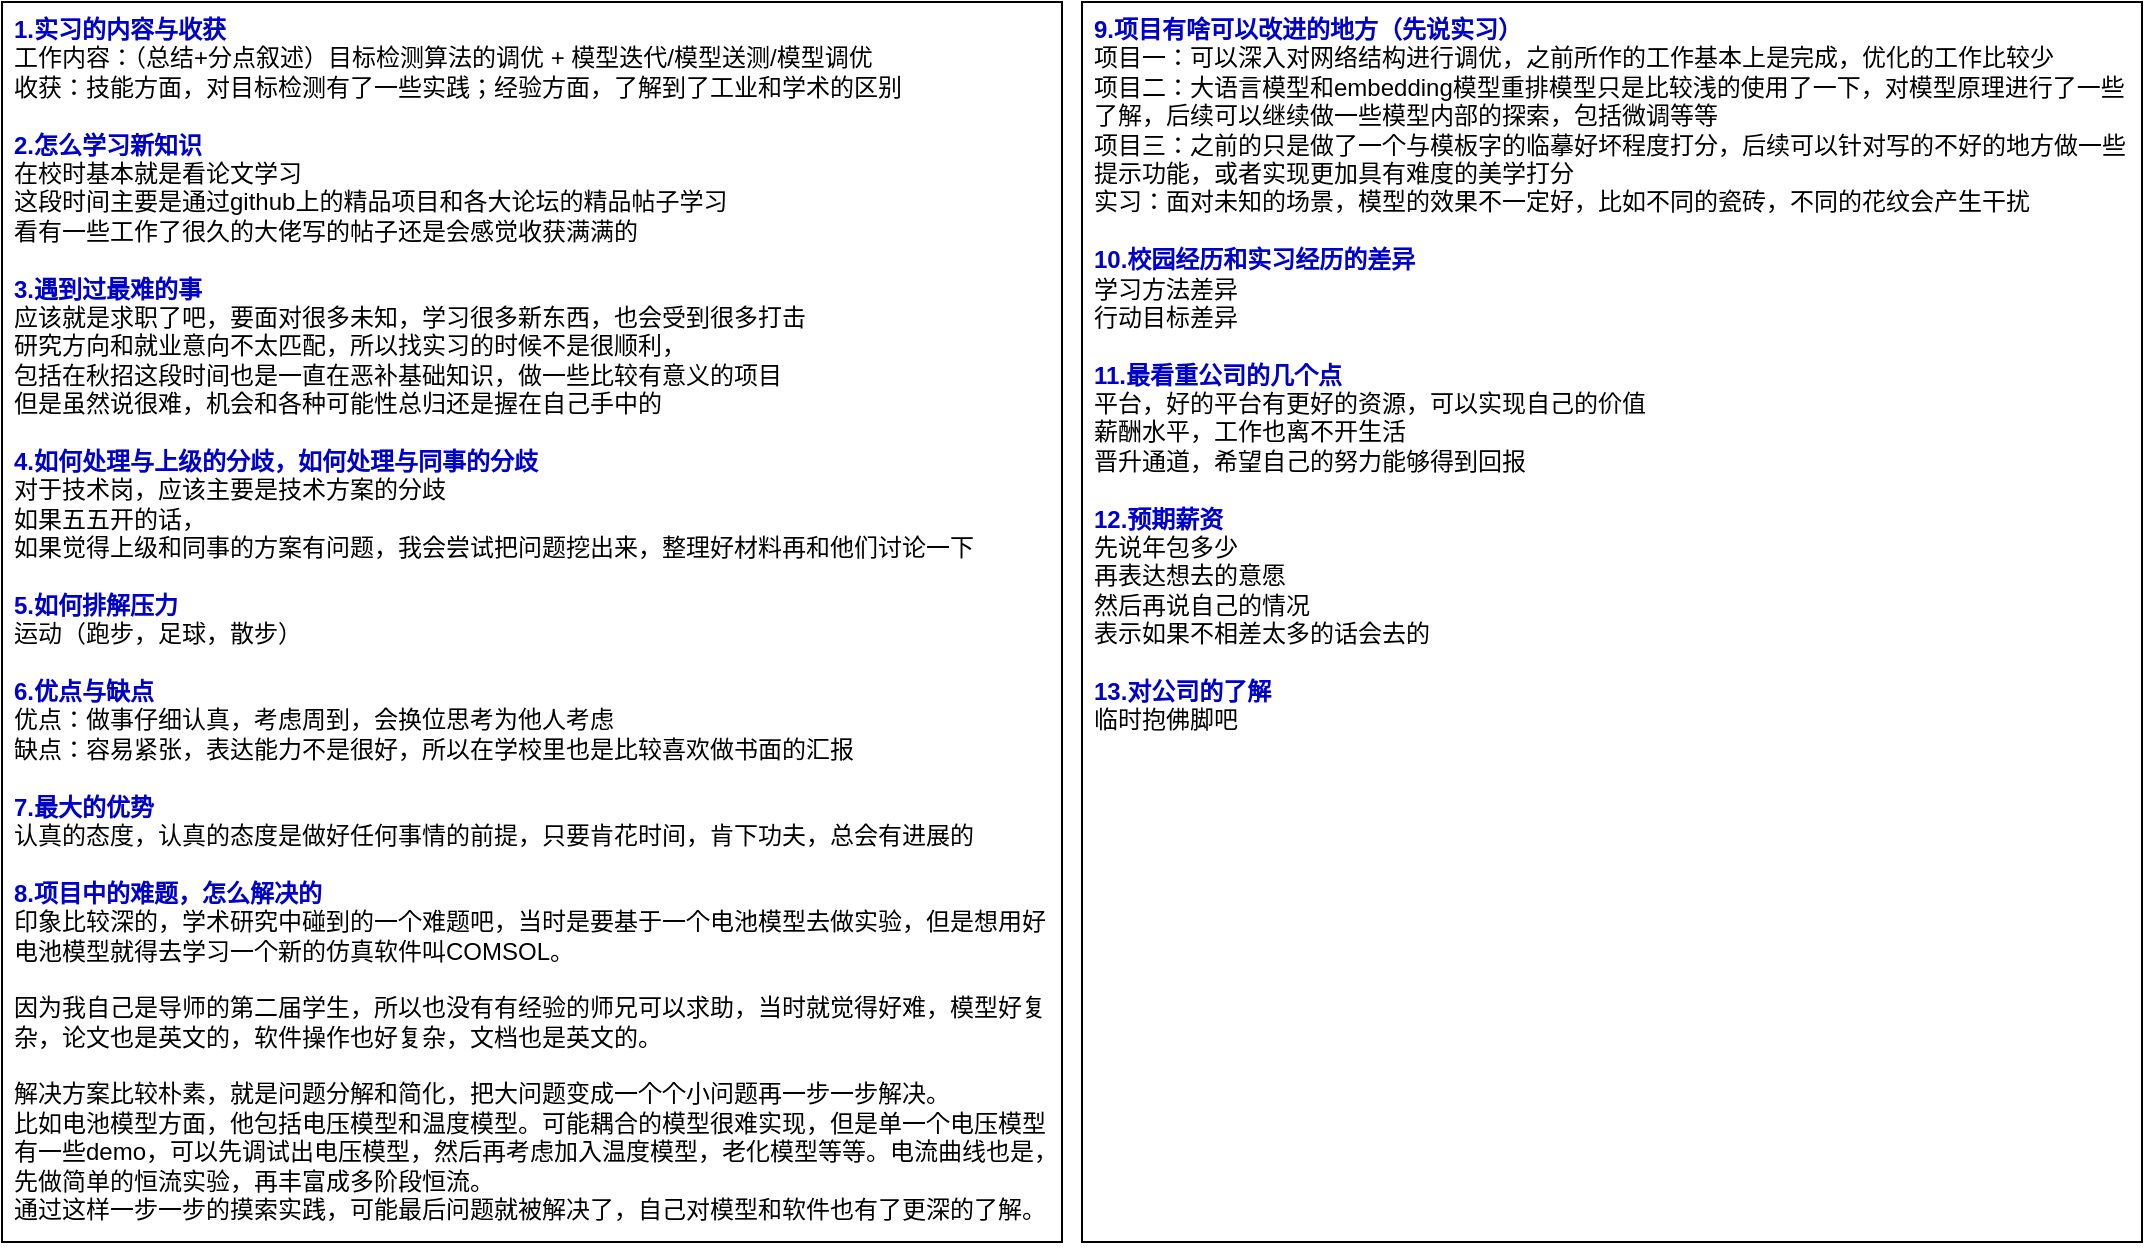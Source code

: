 <mxfile version="24.7.17">
  <diagram name="第 1 页" id="Rx1fUuhY_IRhLyzXzS_3">
    <mxGraphModel dx="1954" dy="519" grid="1" gridSize="10" guides="1" tooltips="1" connect="1" arrows="1" fold="1" page="0" pageScale="1" pageWidth="827" pageHeight="1169" math="0" shadow="0">
      <root>
        <mxCell id="0" />
        <mxCell id="1" parent="0" />
        <mxCell id="AXEMRqHJ4q1Q8EE62VlG-1" value="&lt;font color=&quot;#0000cc&quot;&gt;&lt;b&gt;1.实习的内容与收获&lt;/b&gt;&lt;/font&gt;&lt;div&gt;工作内容：（总结+分点叙述）目标检测算法的调优 + 模型迭代/模型送测/模型调优&lt;/div&gt;&lt;div&gt;收获：&lt;span style=&quot;background-color: initial;&quot;&gt;技能方面，对目标检测有了一些实践；&lt;/span&gt;&lt;span style=&quot;background-color: initial;&quot;&gt;经验方面，了解到了工业和学术的区别&lt;/span&gt;&lt;/div&gt;&lt;div&gt;&lt;br&gt;&lt;/div&gt;&lt;div&gt;&lt;font color=&quot;#0000cc&quot;&gt;&lt;b&gt;2.怎么学习新知识&lt;/b&gt;&lt;/font&gt;&lt;/div&gt;&lt;div&gt;在校时基本就是看论文学习&lt;/div&gt;&lt;div&gt;这段时间主要是通过github上的精品项目和各大论坛的精品帖子学习&lt;/div&gt;&lt;div&gt;看有一些工作了很久的大佬写的帖子还是会感觉收获满满的&lt;/div&gt;&lt;div&gt;&lt;br&gt;&lt;/div&gt;&lt;div&gt;&lt;font color=&quot;#0000cc&quot;&gt;&lt;b&gt;3.遇到过最难的事&lt;/b&gt;&lt;/font&gt;&lt;/div&gt;&lt;div&gt;应该就是求职了吧，要面对很多未知，学习很多新东西，也会受到很多打击&lt;/div&gt;&lt;div&gt;研究方向和就业意向不太匹配，所以找实习的时候不是很顺利，&lt;/div&gt;&lt;div&gt;包括在秋招这段时间也是一直在恶补基础知识，做一些比较有意义的项目&lt;/div&gt;&lt;div&gt;但是虽然说很难，机会和各种可能性总归还是握在自己手中的&lt;/div&gt;&lt;div&gt;&lt;br&gt;&lt;/div&gt;&lt;div&gt;&lt;font color=&quot;#0000cc&quot;&gt;&lt;b&gt;4.如何处理与上级的分歧，如何处理与同事的分歧&lt;/b&gt;&lt;/font&gt;&lt;/div&gt;&lt;div&gt;对于技术岗，应该主要是技术方案的分歧&lt;/div&gt;&lt;div&gt;如果五五开的话，&lt;/div&gt;&lt;div&gt;如果觉得上级和同事的方案有问题，我会尝试把问题挖出来，整理好材料再和他们讨论一下&lt;/div&gt;&lt;div&gt;&lt;br&gt;&lt;/div&gt;&lt;div&gt;&lt;font color=&quot;#0000cc&quot;&gt;&lt;b&gt;5.如何排解压力&lt;/b&gt;&lt;/font&gt;&lt;/div&gt;&lt;div&gt;运动（跑步，足球，散步）&lt;/div&gt;&lt;div&gt;&lt;br&gt;&lt;/div&gt;&lt;div&gt;&lt;font color=&quot;#0000cc&quot;&gt;&lt;b&gt;6.优点与缺点&lt;/b&gt;&lt;/font&gt;&lt;/div&gt;&lt;div&gt;优点：做事仔细认真，考虑周到，会换位思考为他人考虑&lt;/div&gt;&lt;div&gt;缺点：容易紧张，表达能力不是很好，所以在学校里也是比较喜欢做书面的汇报&lt;/div&gt;&lt;div&gt;&lt;br&gt;&lt;/div&gt;&lt;div&gt;&lt;font color=&quot;#0000cc&quot;&gt;&lt;b&gt;7.最大的优势&lt;/b&gt;&lt;/font&gt;&lt;/div&gt;&lt;div&gt;认真的态度，认真的态度是做好任何事情的前提，只要肯花时间，肯下功夫，总会有进展的&lt;/div&gt;&lt;div&gt;&lt;br&gt;&lt;/div&gt;&lt;div&gt;&lt;font color=&quot;#0000cc&quot;&gt;&lt;b&gt;8.项目中的难题，怎么解决的&lt;/b&gt;&lt;/font&gt;&lt;/div&gt;&lt;div&gt;印象比较深的，学术研究中碰到的一个难题吧，当时是要基于一个电池模型去做实验，但是想用好电池模型就得去学习一个新的仿真软件叫COMSOL。&lt;/div&gt;&lt;div&gt;&lt;br&gt;&lt;/div&gt;&lt;div&gt;因为我自己是导师的第二届学生，所以也没有有经验的师兄可以求助，当时就觉得好难，模型好复杂，论文也是英文的，软件操作也好复杂，文档也是英文的。&lt;/div&gt;&lt;div&gt;&lt;br&gt;&lt;/div&gt;&lt;div&gt;解决方案比较朴素，就是问题分解和简化，把大问题变成一个个小问题再一步一步解决。&lt;/div&gt;&lt;div&gt;比如电池模型方面，他包括电压模型和温度模型。可能耦合的模型很难实现，但是单一个电压模型有一些demo，可以先调试出电压模型，然后再考虑加入温度模型，老化模型等等。电流曲线也是，先做简单的恒流实验，再丰富成多阶段恒流。&lt;/div&gt;&lt;div&gt;通过这样一步一步的摸索实践，可能最后问题就被解决了，自己对模型和软件也有了更深的了解。&lt;/div&gt;&lt;div&gt;&lt;br&gt;&lt;/div&gt;" style="rounded=0;whiteSpace=wrap;html=1;align=left;verticalAlign=top;spacingLeft=4;" parent="1" vertex="1">
          <mxGeometry x="-520" y="60" width="530" height="620" as="geometry" />
        </mxCell>
        <mxCell id="hVP31VoGydNVpgypIK5O-1" value="&lt;font color=&quot;#0000cc&quot;&gt;&lt;b&gt;9.项目有啥可以改进的地方（先说实习）&lt;/b&gt;&lt;/font&gt;&lt;div&gt;项目一：可以深入对网络结构进行调优，之前所作的工作基本上是完成，优化的工作比较少&lt;/div&gt;&lt;div&gt;项目二：大语言模型和embedding模型重排模型只是比较浅的使用了一下，对模型原理进行了一些了解，后续可以继续做一些模型内部的探索，包括微调等等&lt;/div&gt;&lt;div&gt;项目三：之前的只是做了一个与模板字的临摹好坏程度打分，后续可以针对写的不好的地方做一些提示功能，或者实现更加具有难度的美学打分&lt;/div&gt;&lt;div&gt;实习：面对未知的场景，模型的效果不一定好，比如不同的瓷砖，不同的花纹会产生干扰&lt;/div&gt;&lt;div&gt;&lt;span style=&quot;background-color: initial;&quot;&gt;&lt;br&gt;&lt;/span&gt;&lt;/div&gt;&lt;div&gt;&lt;b style=&quot;color: rgb(0, 0, 204);&quot;&gt;10.校园经历和实习经历的差异&lt;/b&gt;&lt;/div&gt;&lt;div&gt;学习方法差异&lt;/div&gt;&lt;div&gt;行动目标差异&lt;/div&gt;&lt;div&gt;&lt;br&gt;&lt;/div&gt;&lt;div&gt;&lt;b style=&quot;color: rgb(0, 0, 204);&quot;&gt;11.最看重公司的几个点&lt;/b&gt;&lt;br&gt;&lt;/div&gt;&lt;div&gt;平台，好的平台有更好的资源，可以实现自己的价值&lt;br&gt;&lt;/div&gt;&lt;div&gt;薪酬水平，工作也离不开生活&lt;/div&gt;&lt;div&gt;晋升通道，希望自己的努力能够得到回报&lt;/div&gt;&lt;div&gt;&lt;br&gt;&lt;/div&gt;&lt;div&gt;&lt;b style=&quot;color: rgb(0, 0, 204);&quot;&gt;12.预期薪资&lt;/b&gt;&lt;br&gt;&lt;/div&gt;&lt;div&gt;先说年包多少&lt;/div&gt;&lt;div&gt;再表达想去的意愿&lt;/div&gt;&lt;div&gt;然后再说自己的情况&lt;/div&gt;&lt;div&gt;表示如果不相差太多的话&lt;span style=&quot;background-color: initial;&quot;&gt;会去的&lt;/span&gt;&lt;/div&gt;&lt;div&gt;&lt;span style=&quot;background-color: initial;&quot;&gt;&lt;br&gt;&lt;/span&gt;&lt;/div&gt;&lt;div&gt;&lt;b style=&quot;color: rgb(0, 0, 204);&quot;&gt;13.对公司的了解&lt;/b&gt;&lt;span style=&quot;background-color: initial;&quot;&gt;&lt;br&gt;&lt;/span&gt;&lt;/div&gt;&lt;div&gt;临时抱佛脚吧&lt;b style=&quot;color: rgb(0, 0, 204);&quot;&gt;&lt;br&gt;&lt;/b&gt;&lt;/div&gt;" style="rounded=0;whiteSpace=wrap;html=1;align=left;verticalAlign=top;spacingLeft=4;" vertex="1" parent="1">
          <mxGeometry x="20" y="60" width="530" height="620" as="geometry" />
        </mxCell>
      </root>
    </mxGraphModel>
  </diagram>
</mxfile>
